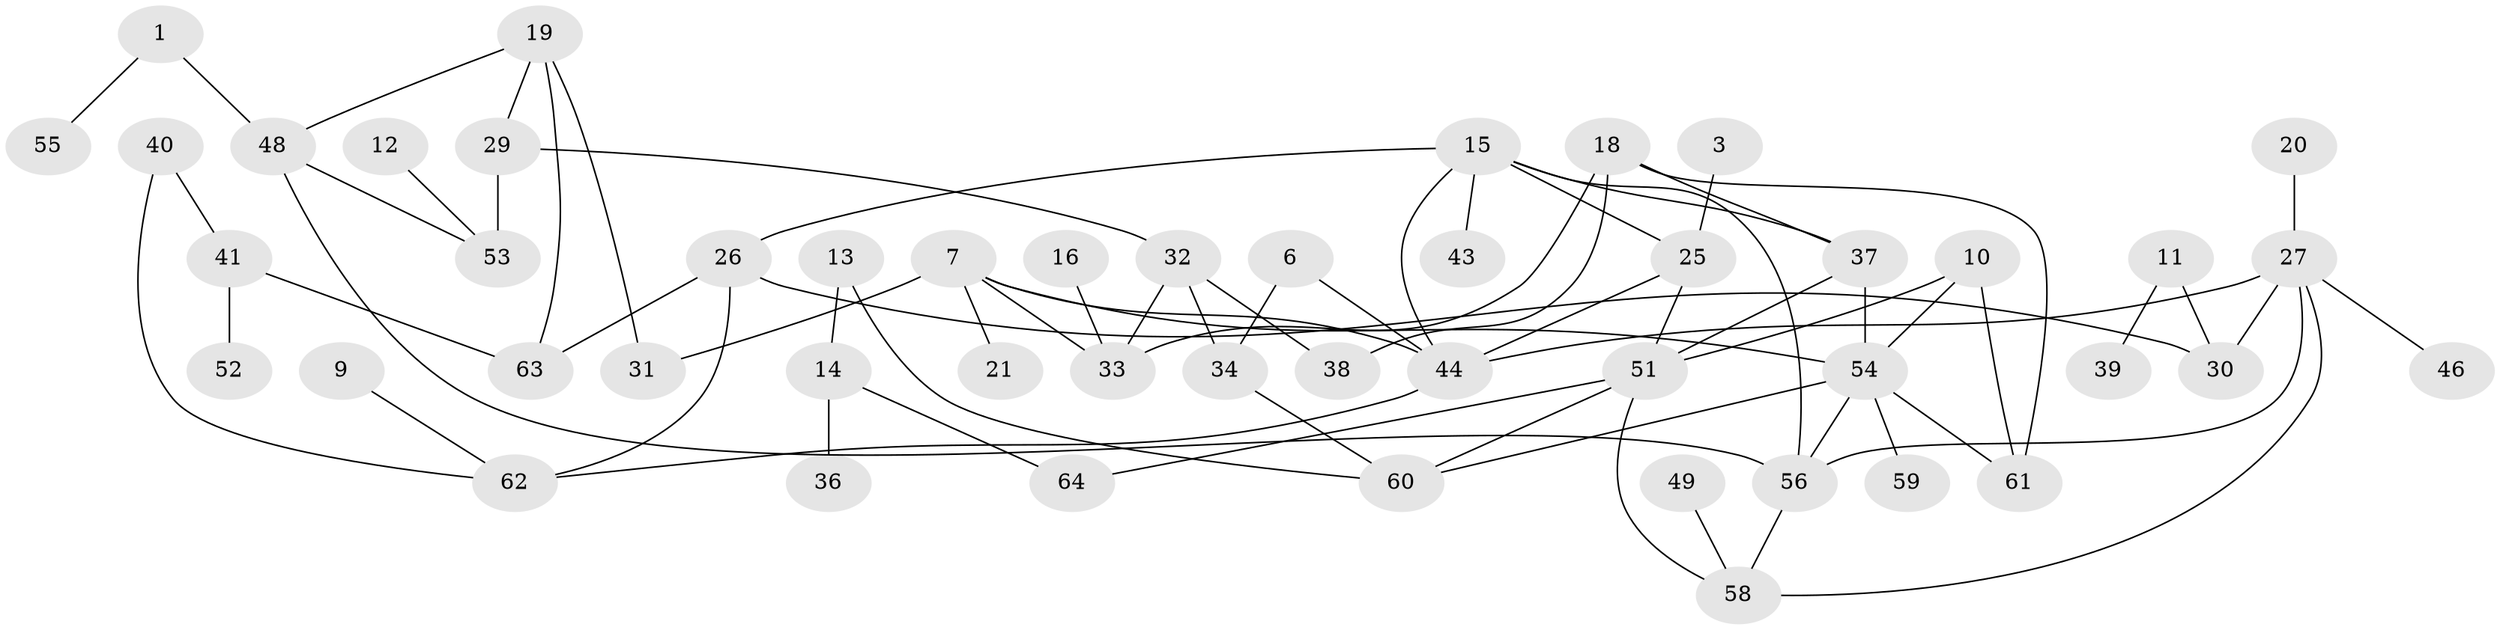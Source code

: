 // original degree distribution, {1: 0.2523364485981308, 4: 0.11214953271028037, 3: 0.16822429906542055, 2: 0.2336448598130841, 0: 0.14018691588785046, 7: 0.009345794392523364, 5: 0.07476635514018691, 6: 0.009345794392523364}
// Generated by graph-tools (version 1.1) at 2025/35/03/04/25 23:35:56]
// undirected, 49 vertices, 71 edges
graph export_dot {
  node [color=gray90,style=filled];
  1;
  3;
  6;
  7;
  9;
  10;
  11;
  12;
  13;
  14;
  15;
  16;
  18;
  19;
  20;
  21;
  25;
  26;
  27;
  29;
  30;
  31;
  32;
  33;
  34;
  36;
  37;
  38;
  39;
  40;
  41;
  43;
  44;
  46;
  48;
  49;
  51;
  52;
  53;
  54;
  55;
  56;
  58;
  59;
  60;
  61;
  62;
  63;
  64;
  1 -- 48 [weight=1.0];
  1 -- 55 [weight=1.0];
  3 -- 25 [weight=1.0];
  6 -- 34 [weight=1.0];
  6 -- 44 [weight=1.0];
  7 -- 21 [weight=1.0];
  7 -- 31 [weight=1.0];
  7 -- 33 [weight=1.0];
  7 -- 44 [weight=2.0];
  7 -- 54 [weight=1.0];
  9 -- 62 [weight=1.0];
  10 -- 51 [weight=1.0];
  10 -- 54 [weight=1.0];
  10 -- 61 [weight=1.0];
  11 -- 30 [weight=1.0];
  11 -- 39 [weight=1.0];
  12 -- 53 [weight=2.0];
  13 -- 14 [weight=1.0];
  13 -- 60 [weight=1.0];
  14 -- 36 [weight=1.0];
  14 -- 64 [weight=1.0];
  15 -- 25 [weight=1.0];
  15 -- 26 [weight=1.0];
  15 -- 37 [weight=1.0];
  15 -- 43 [weight=1.0];
  15 -- 44 [weight=1.0];
  15 -- 56 [weight=1.0];
  16 -- 33 [weight=1.0];
  18 -- 33 [weight=1.0];
  18 -- 37 [weight=1.0];
  18 -- 38 [weight=1.0];
  18 -- 61 [weight=1.0];
  19 -- 29 [weight=1.0];
  19 -- 31 [weight=1.0];
  19 -- 48 [weight=1.0];
  19 -- 63 [weight=1.0];
  20 -- 27 [weight=1.0];
  25 -- 44 [weight=1.0];
  25 -- 51 [weight=1.0];
  26 -- 30 [weight=1.0];
  26 -- 62 [weight=1.0];
  26 -- 63 [weight=1.0];
  27 -- 30 [weight=1.0];
  27 -- 44 [weight=2.0];
  27 -- 46 [weight=1.0];
  27 -- 56 [weight=1.0];
  27 -- 58 [weight=1.0];
  29 -- 32 [weight=1.0];
  29 -- 53 [weight=1.0];
  32 -- 33 [weight=1.0];
  32 -- 34 [weight=1.0];
  32 -- 38 [weight=1.0];
  34 -- 60 [weight=1.0];
  37 -- 51 [weight=1.0];
  37 -- 54 [weight=1.0];
  40 -- 41 [weight=1.0];
  40 -- 62 [weight=1.0];
  41 -- 52 [weight=1.0];
  41 -- 63 [weight=1.0];
  44 -- 62 [weight=1.0];
  48 -- 53 [weight=1.0];
  48 -- 56 [weight=1.0];
  49 -- 58 [weight=1.0];
  51 -- 58 [weight=1.0];
  51 -- 60 [weight=1.0];
  51 -- 64 [weight=1.0];
  54 -- 56 [weight=1.0];
  54 -- 59 [weight=1.0];
  54 -- 60 [weight=1.0];
  54 -- 61 [weight=1.0];
  56 -- 58 [weight=1.0];
}
